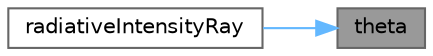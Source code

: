 digraph "theta"
{
 // LATEX_PDF_SIZE
  bgcolor="transparent";
  edge [fontname=Helvetica,fontsize=10,labelfontname=Helvetica,labelfontsize=10];
  node [fontname=Helvetica,fontsize=10,shape=box,height=0.2,width=0.4];
  rankdir="RL";
  Node1 [id="Node000001",label="theta",height=0.2,width=0.4,color="gray40", fillcolor="grey60", style="filled", fontcolor="black",tooltip=" "];
  Node1 -> Node2 [id="edge1_Node000001_Node000002",dir="back",color="steelblue1",style="solid",tooltip=" "];
  Node2 [id="Node000002",label="radiativeIntensityRay",height=0.2,width=0.4,color="grey40", fillcolor="white", style="filled",URL="$classFoam_1_1radiation_1_1radiativeIntensityRay.html#a8ff1f62493fd44fbfb25c919f14bdc70",tooltip=" "];
}
